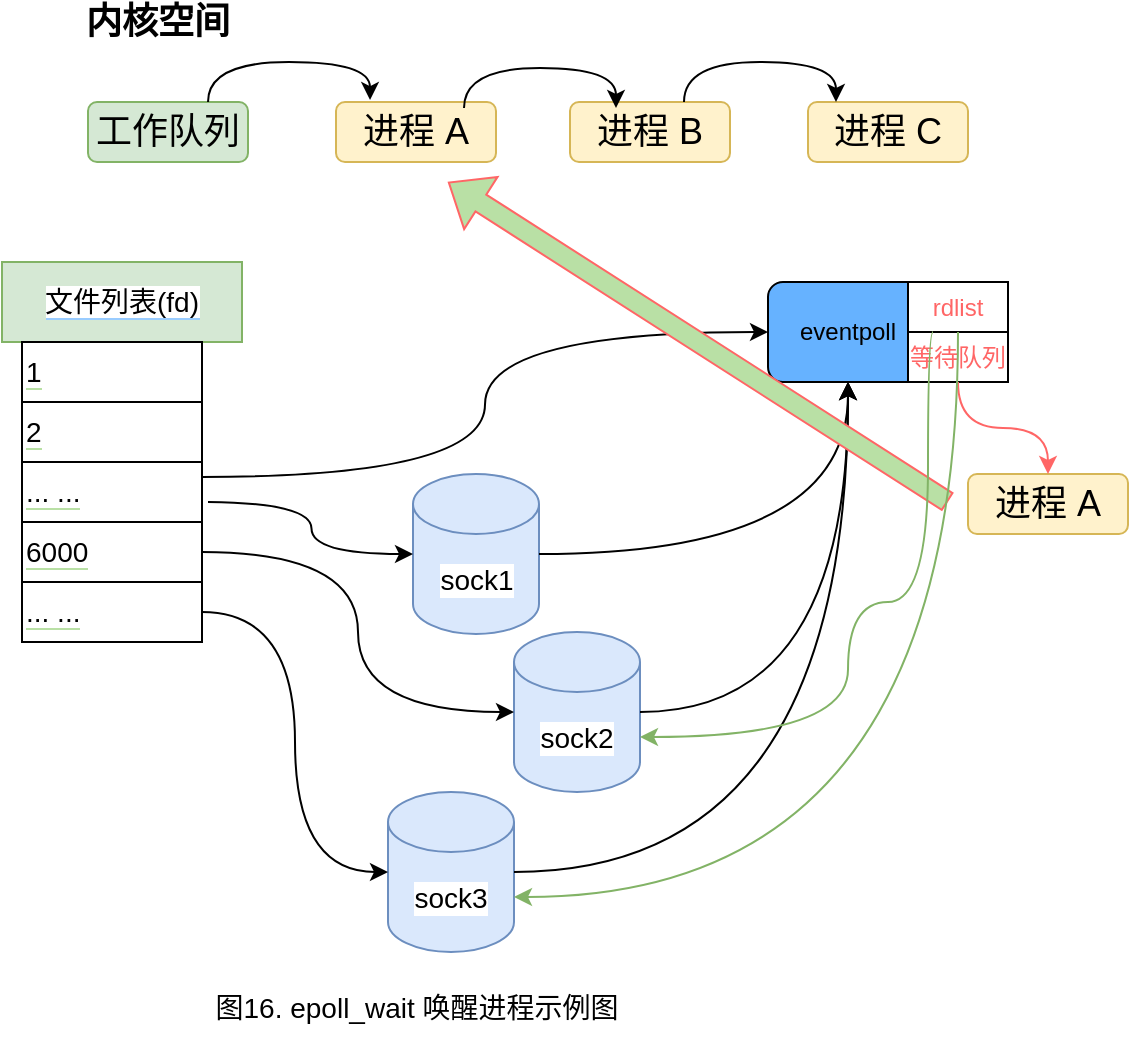 <mxfile version="20.7.4" type="device"><diagram id="Rvg0cuo-lgE2vPb3-HRV" name="第 1 页"><mxGraphModel dx="1434" dy="907" grid="1" gridSize="10" guides="1" tooltips="1" connect="1" arrows="1" fold="1" page="1" pageScale="1" pageWidth="827" pageHeight="1169" math="0" shadow="0"><root><mxCell id="0"/><mxCell id="1" parent="0"/><mxCell id="mlQOcjNX-LOagovyzy4O-1" value="&lt;b&gt;&lt;font style=&quot;font-size: 18px;&quot;&gt;内核空间&lt;/font&gt;&lt;/b&gt;" style="text;html=1;strokeColor=none;fillColor=none;align=center;verticalAlign=middle;whiteSpace=wrap;rounded=0;" parent="1" vertex="1"><mxGeometry x="210" y="180" width="90" height="20" as="geometry"/></mxCell><mxCell id="mlQOcjNX-LOagovyzy4O-2" value="工作队列" style="rounded=1;whiteSpace=wrap;html=1;fontSize=18;fillColor=#d5e8d4;strokeColor=#82b366;" parent="1" vertex="1"><mxGeometry x="220" y="230" width="80" height="30" as="geometry"/></mxCell><mxCell id="mlQOcjNX-LOagovyzy4O-3" value="进程 B" style="rounded=1;whiteSpace=wrap;html=1;fontSize=18;fillColor=#fff2cc;strokeColor=#d6b656;" parent="1" vertex="1"><mxGeometry x="461" y="230" width="80" height="30" as="geometry"/></mxCell><mxCell id="mlQOcjNX-LOagovyzy4O-4" value="进程 C" style="rounded=1;whiteSpace=wrap;html=1;fontSize=18;fillColor=#fff2cc;strokeColor=#d6b656;" parent="1" vertex="1"><mxGeometry x="580" y="230" width="80" height="30" as="geometry"/></mxCell><mxCell id="mlQOcjNX-LOagovyzy4O-5" value="" style="endArrow=classic;html=1;rounded=0;fontSize=14;curved=1;exitX=0.75;exitY=0;exitDx=0;exitDy=0;entryX=0.25;entryY=0;entryDx=0;entryDy=0;edgeStyle=orthogonalEdgeStyle;" parent="1" edge="1"><mxGeometry width="50" height="50" relative="1" as="geometry"><mxPoint x="518" y="230" as="sourcePoint"/><mxPoint x="594" y="230" as="targetPoint"/><Array as="points"><mxPoint x="518" y="210"/><mxPoint x="594" y="210"/></Array></mxGeometry></mxCell><mxCell id="mlQOcjNX-LOagovyzy4O-6" value="图16. epoll_wait 唤醒进程示例图" style="text;html=1;align=center;verticalAlign=middle;resizable=0;points=[];autosize=1;strokeColor=none;fillColor=none;fontSize=14;" parent="1" vertex="1"><mxGeometry x="269" y="668" width="230" height="30" as="geometry"/></mxCell><mxCell id="mlQOcjNX-LOagovyzy4O-7" value="&lt;span style=&quot;background-color: rgb(255, 255, 255);&quot;&gt;文件列表(fd)&lt;/span&gt;" style="rounded=0;whiteSpace=wrap;html=1;labelBackgroundColor=#99CCFF;fontSize=14;fillColor=#d5e8d4;strokeColor=#82b366;" parent="1" vertex="1"><mxGeometry x="177" y="310" width="120" height="40" as="geometry"/></mxCell><mxCell id="mlQOcjNX-LOagovyzy4O-8" value="&lt;span style=&quot;background-color: rgb(255, 255, 255);&quot;&gt;1&lt;/span&gt;" style="rounded=0;whiteSpace=wrap;html=1;labelBackgroundColor=#B9E0A5;fontSize=14;align=left;" parent="1" vertex="1"><mxGeometry x="187" y="350" width="90" height="30" as="geometry"/></mxCell><mxCell id="mlQOcjNX-LOagovyzy4O-9" value="&lt;span style=&quot;background-color: rgb(255, 255, 255);&quot;&gt;2&lt;/span&gt;" style="rounded=0;whiteSpace=wrap;html=1;labelBackgroundColor=#B9E0A5;fontSize=14;align=left;" parent="1" vertex="1"><mxGeometry x="187" y="380" width="90" height="30" as="geometry"/></mxCell><mxCell id="mlQOcjNX-LOagovyzy4O-10" value="&lt;span style=&quot;background-color: rgb(255, 255, 255);&quot;&gt;... ...&lt;/span&gt;" style="rounded=0;whiteSpace=wrap;html=1;labelBackgroundColor=#B9E0A5;fontSize=14;align=left;" parent="1" vertex="1"><mxGeometry x="187" y="410" width="90" height="30" as="geometry"/></mxCell><mxCell id="mlQOcjNX-LOagovyzy4O-11" value="&lt;span style=&quot;background-color: rgb(255, 255, 255);&quot;&gt;6000&lt;/span&gt;" style="rounded=0;whiteSpace=wrap;html=1;labelBackgroundColor=#B9E0A5;fontSize=14;align=left;" parent="1" vertex="1"><mxGeometry x="187" y="440" width="90" height="30" as="geometry"/></mxCell><mxCell id="mlQOcjNX-LOagovyzy4O-12" value="&lt;span style=&quot;background-color: rgb(255, 255, 255);&quot;&gt;... ...&lt;/span&gt;" style="rounded=0;whiteSpace=wrap;html=1;labelBackgroundColor=#B9E0A5;fontSize=14;align=left;" parent="1" vertex="1"><mxGeometry x="187" y="470" width="90" height="30" as="geometry"/></mxCell><mxCell id="mlQOcjNX-LOagovyzy4O-13" value="sock1" style="shape=cylinder3;whiteSpace=wrap;html=1;boundedLbl=1;backgroundOutline=1;size=15;labelBackgroundColor=#FFFFFF;fontSize=14;fillColor=#dae8fc;strokeColor=#6c8ebf;" parent="1" vertex="1"><mxGeometry x="382.5" y="416" width="63" height="80" as="geometry"/></mxCell><mxCell id="mlQOcjNX-LOagovyzy4O-14" value="" style="endArrow=classic;html=1;rounded=0;fontSize=14;entryX=0;entryY=0.5;entryDx=0;entryDy=0;entryPerimeter=0;edgeStyle=orthogonalEdgeStyle;curved=1;" parent="1" target="mlQOcjNX-LOagovyzy4O-13" edge="1"><mxGeometry width="50" height="50" relative="1" as="geometry"><mxPoint x="280" y="430" as="sourcePoint"/><mxPoint x="397" y="370" as="targetPoint"/></mxGeometry></mxCell><mxCell id="mlQOcjNX-LOagovyzy4O-17" value="sock2" style="shape=cylinder3;whiteSpace=wrap;html=1;boundedLbl=1;backgroundOutline=1;size=15;labelBackgroundColor=#FFFFFF;fontSize=14;fillColor=#dae8fc;strokeColor=#6c8ebf;" parent="1" vertex="1"><mxGeometry x="433" y="495" width="63" height="80" as="geometry"/></mxCell><mxCell id="mlQOcjNX-LOagovyzy4O-18" value="sock3" style="shape=cylinder3;whiteSpace=wrap;html=1;boundedLbl=1;backgroundOutline=1;size=15;labelBackgroundColor=#FFFFFF;fontSize=14;fillColor=#dae8fc;strokeColor=#6c8ebf;" parent="1" vertex="1"><mxGeometry x="370" y="575" width="63" height="80" as="geometry"/></mxCell><mxCell id="mlQOcjNX-LOagovyzy4O-19" value="" style="endArrow=classic;html=1;rounded=0;exitX=1;exitY=0.5;exitDx=0;exitDy=0;entryX=0;entryY=0.5;entryDx=0;entryDy=0;entryPerimeter=0;edgeStyle=orthogonalEdgeStyle;curved=1;" parent="1" source="mlQOcjNX-LOagovyzy4O-11" target="mlQOcjNX-LOagovyzy4O-17" edge="1"><mxGeometry width="50" height="50" relative="1" as="geometry"><mxPoint x="310" y="500" as="sourcePoint"/><mxPoint x="360" y="450" as="targetPoint"/></mxGeometry></mxCell><mxCell id="mlQOcjNX-LOagovyzy4O-20" value="" style="endArrow=classic;html=1;rounded=0;curved=1;exitX=1;exitY=0.5;exitDx=0;exitDy=0;entryX=0;entryY=0.5;entryDx=0;entryDy=0;entryPerimeter=0;edgeStyle=orthogonalEdgeStyle;" parent="1" source="mlQOcjNX-LOagovyzy4O-12" target="mlQOcjNX-LOagovyzy4O-18" edge="1"><mxGeometry width="50" height="50" relative="1" as="geometry"><mxPoint x="280" y="570" as="sourcePoint"/><mxPoint x="330" y="520" as="targetPoint"/></mxGeometry></mxCell><mxCell id="mlQOcjNX-LOagovyzy4O-24" value="" style="endArrow=classic;html=1;rounded=0;exitX=0.75;exitY=0;exitDx=0;exitDy=0;entryX=0.344;entryY=-0.033;entryDx=0;entryDy=0;entryPerimeter=0;edgeStyle=orthogonalEdgeStyle;curved=1;" parent="1" source="mlQOcjNX-LOagovyzy4O-2" edge="1"><mxGeometry width="50" height="50" relative="1" as="geometry"><mxPoint x="330" y="240" as="sourcePoint"/><mxPoint x="361.02" y="229.01" as="targetPoint"/><Array as="points"><mxPoint x="280" y="210"/><mxPoint x="361" y="210"/></Array></mxGeometry></mxCell><mxCell id="mlQOcjNX-LOagovyzy4O-34" value="eventpoll" style="rounded=1;whiteSpace=wrap;html=1;fillColor=#66B2FF;" parent="1" vertex="1"><mxGeometry x="560" y="320" width="80" height="50" as="geometry"/></mxCell><mxCell id="mlQOcjNX-LOagovyzy4O-35" value="" style="endArrow=classic;html=1;rounded=0;exitX=1;exitY=0.25;exitDx=0;exitDy=0;entryX=0;entryY=0.5;entryDx=0;entryDy=0;edgeStyle=orthogonalEdgeStyle;curved=1;" parent="1" source="mlQOcjNX-LOagovyzy4O-10" target="mlQOcjNX-LOagovyzy4O-34" edge="1"><mxGeometry width="50" height="50" relative="1" as="geometry"><mxPoint x="390" y="360" as="sourcePoint"/><mxPoint x="440" y="310" as="targetPoint"/></mxGeometry></mxCell><mxCell id="QbVtW7V5cr9auDJaoV02-1" value="" style="endArrow=classic;html=1;rounded=0;entryX=0.5;entryY=1;entryDx=0;entryDy=0;exitX=1;exitY=0.5;exitDx=0;exitDy=0;exitPerimeter=0;edgeStyle=orthogonalEdgeStyle;curved=1;strokeColor=#000000;" parent="1" source="mlQOcjNX-LOagovyzy4O-13" target="mlQOcjNX-LOagovyzy4O-34" edge="1"><mxGeometry width="50" height="50" relative="1" as="geometry"><mxPoint x="458" y="490" as="sourcePoint"/><mxPoint x="508" y="440" as="targetPoint"/></mxGeometry></mxCell><mxCell id="QbVtW7V5cr9auDJaoV02-2" value="" style="endArrow=classic;html=1;rounded=0;exitX=1;exitY=0.5;exitDx=0;exitDy=0;exitPerimeter=0;edgeStyle=orthogonalEdgeStyle;curved=1;strokeColor=#000000;" parent="1" source="mlQOcjNX-LOagovyzy4O-17" edge="1"><mxGeometry width="50" height="50" relative="1" as="geometry"><mxPoint x="628" y="490" as="sourcePoint"/><mxPoint x="600" y="370" as="targetPoint"/></mxGeometry></mxCell><mxCell id="QbVtW7V5cr9auDJaoV02-3" value="" style="endArrow=classic;html=1;rounded=0;curved=1;exitX=1;exitY=0.5;exitDx=0;exitDy=0;exitPerimeter=0;entryX=0.5;entryY=1;entryDx=0;entryDy=0;edgeStyle=orthogonalEdgeStyle;strokeColor=#000000;" parent="1" source="mlQOcjNX-LOagovyzy4O-18" target="mlQOcjNX-LOagovyzy4O-34" edge="1"><mxGeometry width="50" height="50" relative="1" as="geometry"><mxPoint x="620" y="590" as="sourcePoint"/><mxPoint x="670" y="540" as="targetPoint"/></mxGeometry></mxCell><mxCell id="jMPkg7uK7Lij9z2AHVDS-1" value="rdlist" style="rounded=0;whiteSpace=wrap;html=1;fontColor=#FF6666;" parent="1" vertex="1"><mxGeometry x="630" y="320" width="50" height="25" as="geometry"/></mxCell><mxCell id="nCc-NCZUTQbzED6I4O4U-1" value="等待队列" style="rounded=0;whiteSpace=wrap;html=1;fontColor=#FF6666;" parent="1" vertex="1"><mxGeometry x="630" y="345" width="50" height="25" as="geometry"/></mxCell><mxCell id="nCc-NCZUTQbzED6I4O4U-2" value="进程 A" style="rounded=1;whiteSpace=wrap;html=1;fontSize=18;fillColor=#fff2cc;strokeColor=#d6b656;" parent="1" vertex="1"><mxGeometry x="660" y="416" width="80" height="30" as="geometry"/></mxCell><mxCell id="nCc-NCZUTQbzED6I4O4U-3" value="" style="endArrow=classic;html=1;rounded=0;strokeColor=#FF6666;fontColor=#FF6666;curved=1;exitX=0.5;exitY=1;exitDx=0;exitDy=0;entryX=0.5;entryY=0;entryDx=0;entryDy=0;edgeStyle=orthogonalEdgeStyle;" parent="1" source="nCc-NCZUTQbzED6I4O4U-1" target="nCc-NCZUTQbzED6I4O4U-2" edge="1"><mxGeometry width="50" height="50" relative="1" as="geometry"><mxPoint x="770" y="370" as="sourcePoint"/><mxPoint x="820" y="320" as="targetPoint"/></mxGeometry></mxCell><mxCell id="8JBtMhwK1W7Z2yfEkVO0-1" value="进程 A" style="rounded=1;whiteSpace=wrap;html=1;fontSize=18;fillColor=#fff2cc;strokeColor=#d6b656;" vertex="1" parent="1"><mxGeometry x="344" y="230" width="80" height="30" as="geometry"/></mxCell><mxCell id="8JBtMhwK1W7Z2yfEkVO0-2" value="" style="endArrow=classic;html=1;rounded=0;fontSize=14;curved=1;exitX=0.75;exitY=0;exitDx=0;exitDy=0;entryX=0.25;entryY=0;entryDx=0;entryDy=0;edgeStyle=orthogonalEdgeStyle;" edge="1" parent="1"><mxGeometry width="50" height="50" relative="1" as="geometry"><mxPoint x="408" y="233" as="sourcePoint"/><mxPoint x="484" y="233" as="targetPoint"/><Array as="points"><mxPoint x="408" y="213"/><mxPoint x="484" y="213"/></Array></mxGeometry></mxCell><mxCell id="8JBtMhwK1W7Z2yfEkVO0-4" value="" style="shape=flexArrow;endArrow=classic;html=1;rounded=0;strokeColor=#FF6666;fontColor=#FF6666;curved=1;fillColor=#B9E0A5;" edge="1" parent="1"><mxGeometry width="50" height="50" relative="1" as="geometry"><mxPoint x="650" y="430" as="sourcePoint"/><mxPoint x="400" y="270" as="targetPoint"/></mxGeometry></mxCell><mxCell id="8JBtMhwK1W7Z2yfEkVO0-5" value="" style="endArrow=classic;html=1;rounded=0;strokeColor=#82b366;fontColor=#FF6666;fillColor=#d5e8d4;curved=1;exitX=0.25;exitY=0;exitDx=0;exitDy=0;entryX=1;entryY=0;entryDx=0;entryDy=52.5;entryPerimeter=0;edgeStyle=orthogonalEdgeStyle;" edge="1" parent="1" source="nCc-NCZUTQbzED6I4O4U-1" target="mlQOcjNX-LOagovyzy4O-17"><mxGeometry width="50" height="50" relative="1" as="geometry"><mxPoint x="730" y="540" as="sourcePoint"/><mxPoint x="780" y="490" as="targetPoint"/><Array as="points"><mxPoint x="640" y="345"/><mxPoint x="640" y="480"/><mxPoint x="600" y="480"/><mxPoint x="600" y="548"/></Array></mxGeometry></mxCell><mxCell id="8JBtMhwK1W7Z2yfEkVO0-6" value="" style="endArrow=classic;html=1;rounded=0;strokeColor=#82b366;fontColor=#FF6666;fillColor=#d5e8d4;curved=1;exitX=0.5;exitY=1;exitDx=0;exitDy=0;entryX=1;entryY=0;entryDx=0;entryDy=52.5;entryPerimeter=0;edgeStyle=orthogonalEdgeStyle;" edge="1" parent="1" source="jMPkg7uK7Lij9z2AHVDS-1" target="mlQOcjNX-LOagovyzy4O-18"><mxGeometry width="50" height="50" relative="1" as="geometry"><mxPoint x="670" y="570" as="sourcePoint"/><mxPoint x="720" y="520" as="targetPoint"/></mxGeometry></mxCell></root></mxGraphModel></diagram></mxfile>